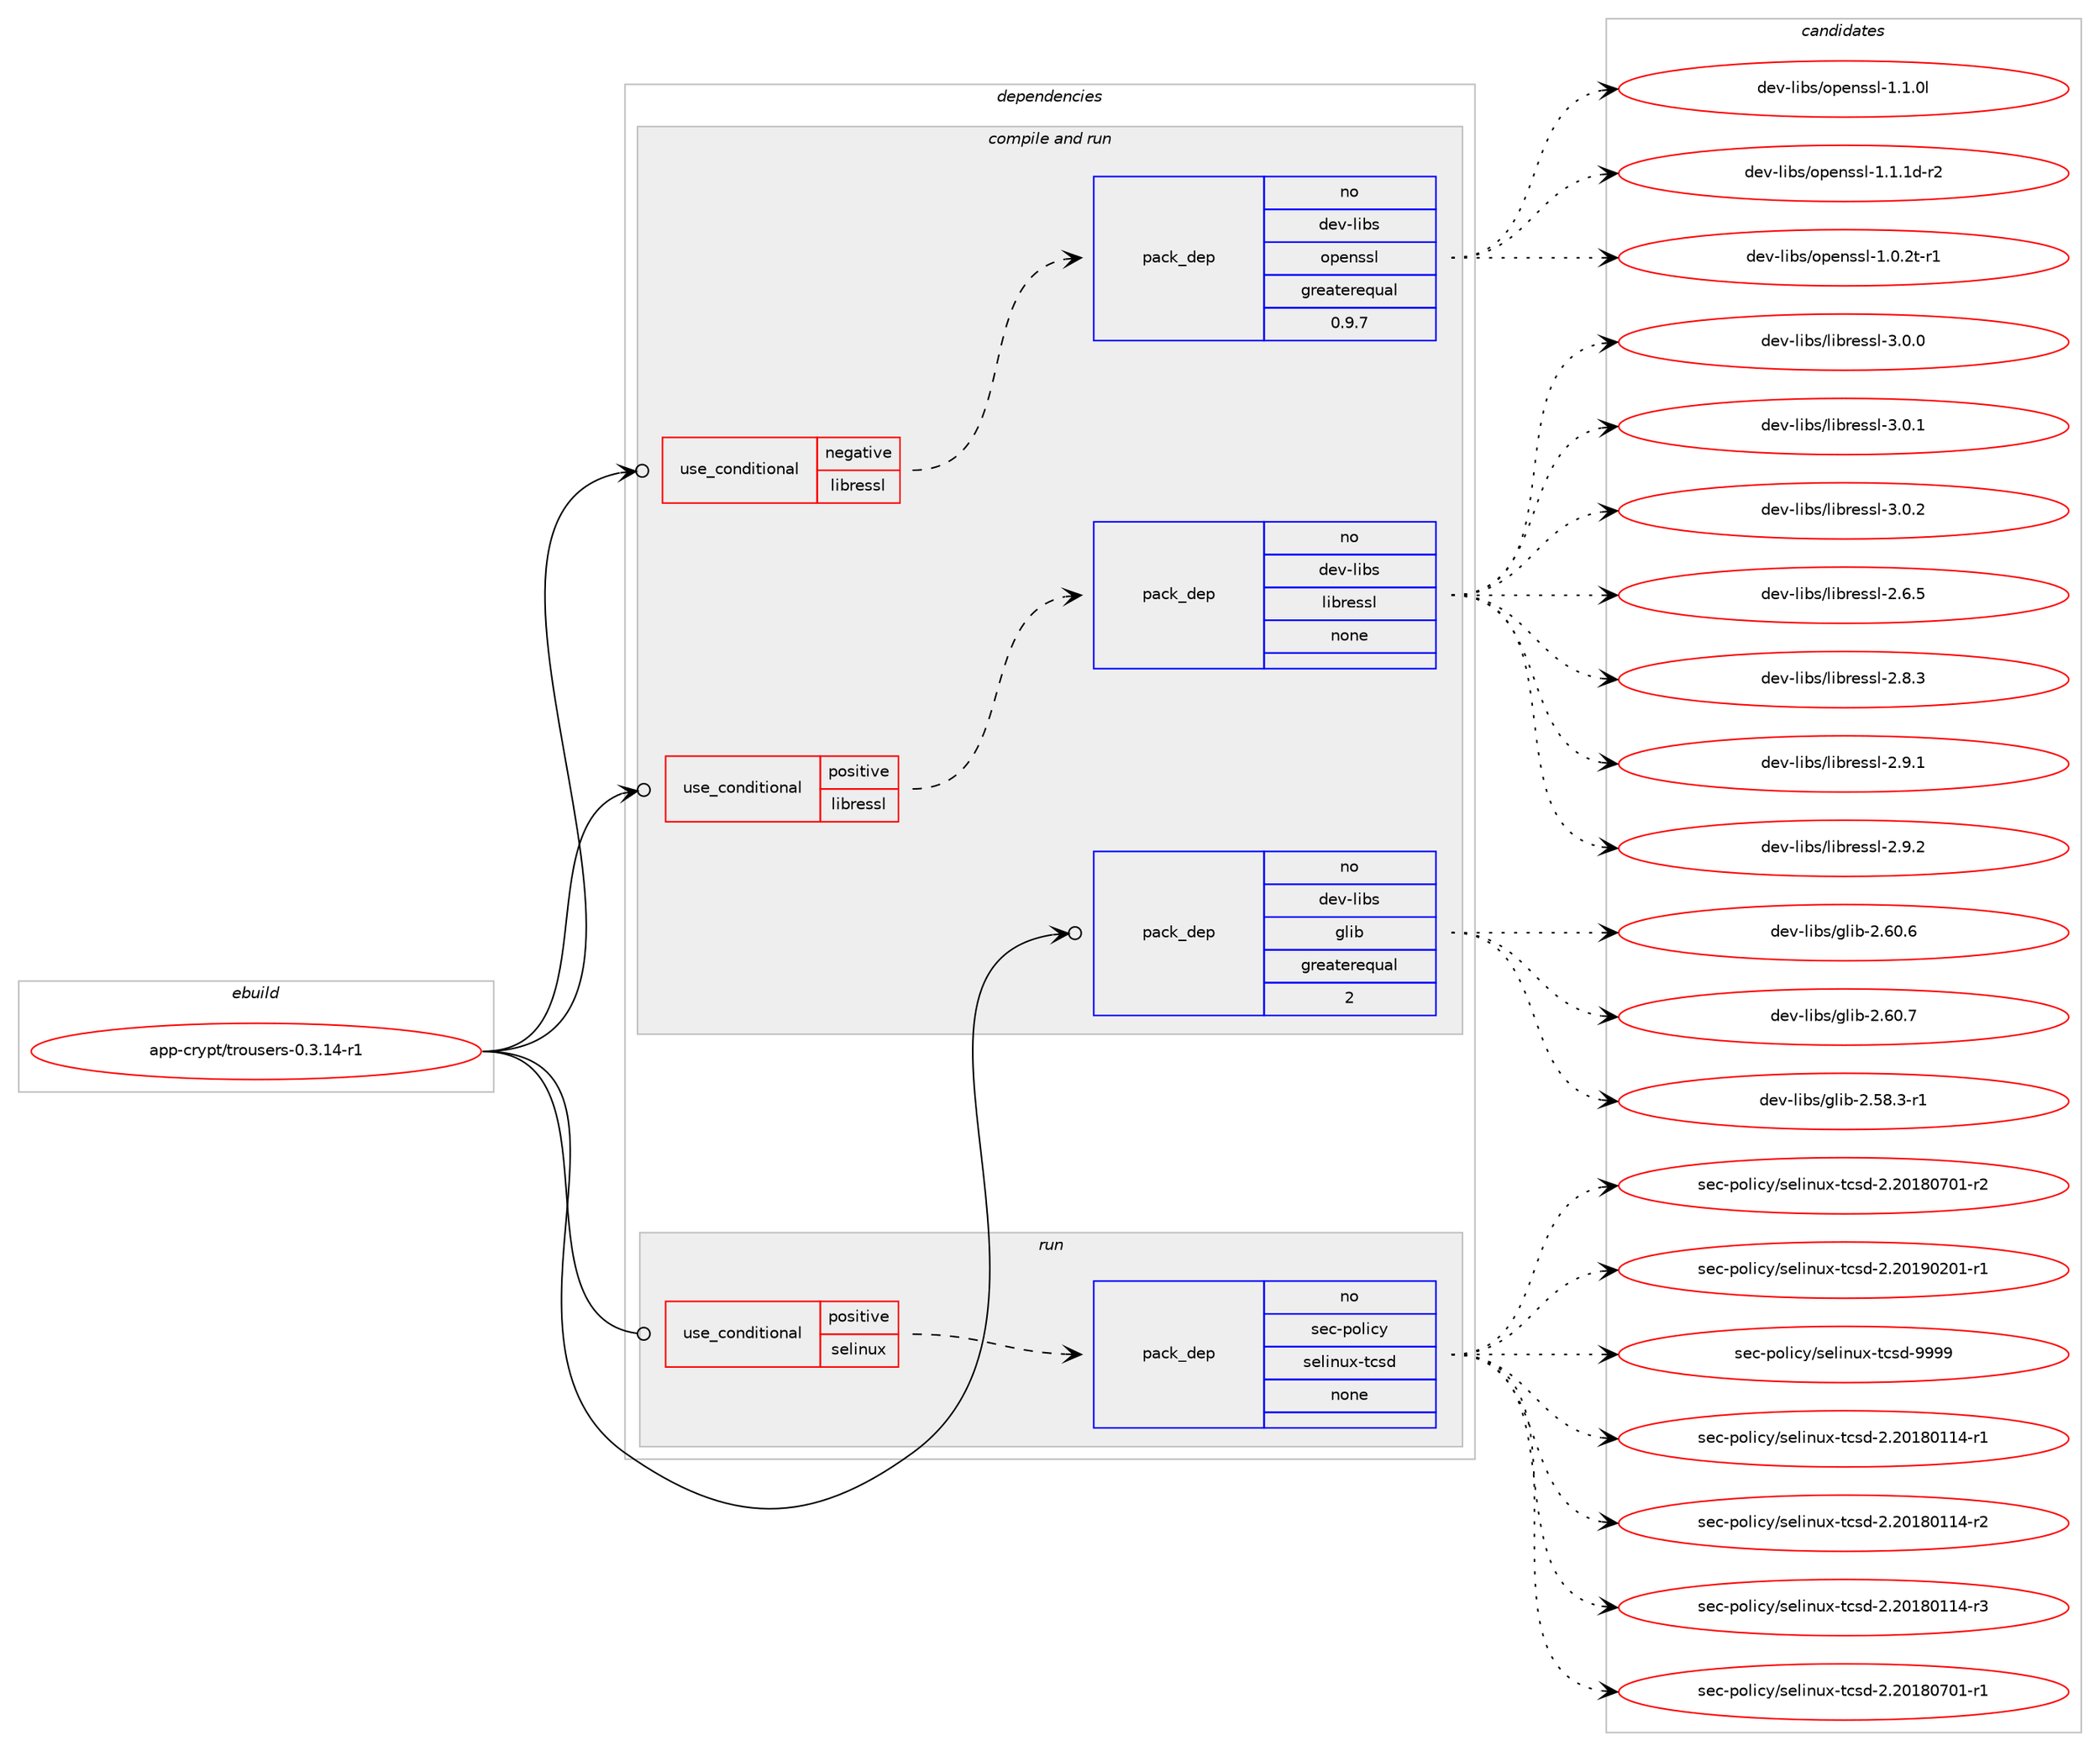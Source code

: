 digraph prolog {

# *************
# Graph options
# *************

newrank=true;
concentrate=true;
compound=true;
graph [rankdir=LR,fontname=Helvetica,fontsize=10,ranksep=1.5];#, ranksep=2.5, nodesep=0.2];
edge  [arrowhead=vee];
node  [fontname=Helvetica,fontsize=10];

# **********
# The ebuild
# **********

subgraph cluster_leftcol {
color=gray;
rank=same;
label=<<i>ebuild</i>>;
id [label="app-crypt/trousers-0.3.14-r1", color=red, width=4, href="../app-crypt/trousers-0.3.14-r1.svg"];
}

# ****************
# The dependencies
# ****************

subgraph cluster_midcol {
color=gray;
label=<<i>dependencies</i>>;
subgraph cluster_compile {
fillcolor="#eeeeee";
style=filled;
label=<<i>compile</i>>;
}
subgraph cluster_compileandrun {
fillcolor="#eeeeee";
style=filled;
label=<<i>compile and run</i>>;
subgraph cond114029 {
dependency478151 [label=<<TABLE BORDER="0" CELLBORDER="1" CELLSPACING="0" CELLPADDING="4"><TR><TD ROWSPAN="3" CELLPADDING="10">use_conditional</TD></TR><TR><TD>negative</TD></TR><TR><TD>libressl</TD></TR></TABLE>>, shape=none, color=red];
subgraph pack355424 {
dependency478152 [label=<<TABLE BORDER="0" CELLBORDER="1" CELLSPACING="0" CELLPADDING="4" WIDTH="220"><TR><TD ROWSPAN="6" CELLPADDING="30">pack_dep</TD></TR><TR><TD WIDTH="110">no</TD></TR><TR><TD>dev-libs</TD></TR><TR><TD>openssl</TD></TR><TR><TD>greaterequal</TD></TR><TR><TD>0.9.7</TD></TR></TABLE>>, shape=none, color=blue];
}
dependency478151:e -> dependency478152:w [weight=20,style="dashed",arrowhead="vee"];
}
id:e -> dependency478151:w [weight=20,style="solid",arrowhead="odotvee"];
subgraph cond114030 {
dependency478153 [label=<<TABLE BORDER="0" CELLBORDER="1" CELLSPACING="0" CELLPADDING="4"><TR><TD ROWSPAN="3" CELLPADDING="10">use_conditional</TD></TR><TR><TD>positive</TD></TR><TR><TD>libressl</TD></TR></TABLE>>, shape=none, color=red];
subgraph pack355425 {
dependency478154 [label=<<TABLE BORDER="0" CELLBORDER="1" CELLSPACING="0" CELLPADDING="4" WIDTH="220"><TR><TD ROWSPAN="6" CELLPADDING="30">pack_dep</TD></TR><TR><TD WIDTH="110">no</TD></TR><TR><TD>dev-libs</TD></TR><TR><TD>libressl</TD></TR><TR><TD>none</TD></TR><TR><TD></TD></TR></TABLE>>, shape=none, color=blue];
}
dependency478153:e -> dependency478154:w [weight=20,style="dashed",arrowhead="vee"];
}
id:e -> dependency478153:w [weight=20,style="solid",arrowhead="odotvee"];
subgraph pack355426 {
dependency478155 [label=<<TABLE BORDER="0" CELLBORDER="1" CELLSPACING="0" CELLPADDING="4" WIDTH="220"><TR><TD ROWSPAN="6" CELLPADDING="30">pack_dep</TD></TR><TR><TD WIDTH="110">no</TD></TR><TR><TD>dev-libs</TD></TR><TR><TD>glib</TD></TR><TR><TD>greaterequal</TD></TR><TR><TD>2</TD></TR></TABLE>>, shape=none, color=blue];
}
id:e -> dependency478155:w [weight=20,style="solid",arrowhead="odotvee"];
}
subgraph cluster_run {
fillcolor="#eeeeee";
style=filled;
label=<<i>run</i>>;
subgraph cond114031 {
dependency478156 [label=<<TABLE BORDER="0" CELLBORDER="1" CELLSPACING="0" CELLPADDING="4"><TR><TD ROWSPAN="3" CELLPADDING="10">use_conditional</TD></TR><TR><TD>positive</TD></TR><TR><TD>selinux</TD></TR></TABLE>>, shape=none, color=red];
subgraph pack355427 {
dependency478157 [label=<<TABLE BORDER="0" CELLBORDER="1" CELLSPACING="0" CELLPADDING="4" WIDTH="220"><TR><TD ROWSPAN="6" CELLPADDING="30">pack_dep</TD></TR><TR><TD WIDTH="110">no</TD></TR><TR><TD>sec-policy</TD></TR><TR><TD>selinux-tcsd</TD></TR><TR><TD>none</TD></TR><TR><TD></TD></TR></TABLE>>, shape=none, color=blue];
}
dependency478156:e -> dependency478157:w [weight=20,style="dashed",arrowhead="vee"];
}
id:e -> dependency478156:w [weight=20,style="solid",arrowhead="odot"];
}
}

# **************
# The candidates
# **************

subgraph cluster_choices {
rank=same;
color=gray;
label=<<i>candidates</i>>;

subgraph choice355424 {
color=black;
nodesep=1;
choice1001011184510810598115471111121011101151151084549464846501164511449 [label="dev-libs/openssl-1.0.2t-r1", color=red, width=4,href="../dev-libs/openssl-1.0.2t-r1.svg"];
choice100101118451081059811547111112101110115115108454946494648108 [label="dev-libs/openssl-1.1.0l", color=red, width=4,href="../dev-libs/openssl-1.1.0l.svg"];
choice1001011184510810598115471111121011101151151084549464946491004511450 [label="dev-libs/openssl-1.1.1d-r2", color=red, width=4,href="../dev-libs/openssl-1.1.1d-r2.svg"];
dependency478152:e -> choice1001011184510810598115471111121011101151151084549464846501164511449:w [style=dotted,weight="100"];
dependency478152:e -> choice100101118451081059811547111112101110115115108454946494648108:w [style=dotted,weight="100"];
dependency478152:e -> choice1001011184510810598115471111121011101151151084549464946491004511450:w [style=dotted,weight="100"];
}
subgraph choice355425 {
color=black;
nodesep=1;
choice10010111845108105981154710810598114101115115108455046544653 [label="dev-libs/libressl-2.6.5", color=red, width=4,href="../dev-libs/libressl-2.6.5.svg"];
choice10010111845108105981154710810598114101115115108455046564651 [label="dev-libs/libressl-2.8.3", color=red, width=4,href="../dev-libs/libressl-2.8.3.svg"];
choice10010111845108105981154710810598114101115115108455046574649 [label="dev-libs/libressl-2.9.1", color=red, width=4,href="../dev-libs/libressl-2.9.1.svg"];
choice10010111845108105981154710810598114101115115108455046574650 [label="dev-libs/libressl-2.9.2", color=red, width=4,href="../dev-libs/libressl-2.9.2.svg"];
choice10010111845108105981154710810598114101115115108455146484648 [label="dev-libs/libressl-3.0.0", color=red, width=4,href="../dev-libs/libressl-3.0.0.svg"];
choice10010111845108105981154710810598114101115115108455146484649 [label="dev-libs/libressl-3.0.1", color=red, width=4,href="../dev-libs/libressl-3.0.1.svg"];
choice10010111845108105981154710810598114101115115108455146484650 [label="dev-libs/libressl-3.0.2", color=red, width=4,href="../dev-libs/libressl-3.0.2.svg"];
dependency478154:e -> choice10010111845108105981154710810598114101115115108455046544653:w [style=dotted,weight="100"];
dependency478154:e -> choice10010111845108105981154710810598114101115115108455046564651:w [style=dotted,weight="100"];
dependency478154:e -> choice10010111845108105981154710810598114101115115108455046574649:w [style=dotted,weight="100"];
dependency478154:e -> choice10010111845108105981154710810598114101115115108455046574650:w [style=dotted,weight="100"];
dependency478154:e -> choice10010111845108105981154710810598114101115115108455146484648:w [style=dotted,weight="100"];
dependency478154:e -> choice10010111845108105981154710810598114101115115108455146484649:w [style=dotted,weight="100"];
dependency478154:e -> choice10010111845108105981154710810598114101115115108455146484650:w [style=dotted,weight="100"];
}
subgraph choice355426 {
color=black;
nodesep=1;
choice10010111845108105981154710310810598455046535646514511449 [label="dev-libs/glib-2.58.3-r1", color=red, width=4,href="../dev-libs/glib-2.58.3-r1.svg"];
choice1001011184510810598115471031081059845504654484654 [label="dev-libs/glib-2.60.6", color=red, width=4,href="../dev-libs/glib-2.60.6.svg"];
choice1001011184510810598115471031081059845504654484655 [label="dev-libs/glib-2.60.7", color=red, width=4,href="../dev-libs/glib-2.60.7.svg"];
dependency478155:e -> choice10010111845108105981154710310810598455046535646514511449:w [style=dotted,weight="100"];
dependency478155:e -> choice1001011184510810598115471031081059845504654484654:w [style=dotted,weight="100"];
dependency478155:e -> choice1001011184510810598115471031081059845504654484655:w [style=dotted,weight="100"];
}
subgraph choice355427 {
color=black;
nodesep=1;
choice11510199451121111081059912147115101108105110117120451169911510045504650484956484949524511449 [label="sec-policy/selinux-tcsd-2.20180114-r1", color=red, width=4,href="../sec-policy/selinux-tcsd-2.20180114-r1.svg"];
choice11510199451121111081059912147115101108105110117120451169911510045504650484956484949524511450 [label="sec-policy/selinux-tcsd-2.20180114-r2", color=red, width=4,href="../sec-policy/selinux-tcsd-2.20180114-r2.svg"];
choice11510199451121111081059912147115101108105110117120451169911510045504650484956484949524511451 [label="sec-policy/selinux-tcsd-2.20180114-r3", color=red, width=4,href="../sec-policy/selinux-tcsd-2.20180114-r3.svg"];
choice11510199451121111081059912147115101108105110117120451169911510045504650484956485548494511449 [label="sec-policy/selinux-tcsd-2.20180701-r1", color=red, width=4,href="../sec-policy/selinux-tcsd-2.20180701-r1.svg"];
choice11510199451121111081059912147115101108105110117120451169911510045504650484956485548494511450 [label="sec-policy/selinux-tcsd-2.20180701-r2", color=red, width=4,href="../sec-policy/selinux-tcsd-2.20180701-r2.svg"];
choice11510199451121111081059912147115101108105110117120451169911510045504650484957485048494511449 [label="sec-policy/selinux-tcsd-2.20190201-r1", color=red, width=4,href="../sec-policy/selinux-tcsd-2.20190201-r1.svg"];
choice1151019945112111108105991214711510110810511011712045116991151004557575757 [label="sec-policy/selinux-tcsd-9999", color=red, width=4,href="../sec-policy/selinux-tcsd-9999.svg"];
dependency478157:e -> choice11510199451121111081059912147115101108105110117120451169911510045504650484956484949524511449:w [style=dotted,weight="100"];
dependency478157:e -> choice11510199451121111081059912147115101108105110117120451169911510045504650484956484949524511450:w [style=dotted,weight="100"];
dependency478157:e -> choice11510199451121111081059912147115101108105110117120451169911510045504650484956484949524511451:w [style=dotted,weight="100"];
dependency478157:e -> choice11510199451121111081059912147115101108105110117120451169911510045504650484956485548494511449:w [style=dotted,weight="100"];
dependency478157:e -> choice11510199451121111081059912147115101108105110117120451169911510045504650484956485548494511450:w [style=dotted,weight="100"];
dependency478157:e -> choice11510199451121111081059912147115101108105110117120451169911510045504650484957485048494511449:w [style=dotted,weight="100"];
dependency478157:e -> choice1151019945112111108105991214711510110810511011712045116991151004557575757:w [style=dotted,weight="100"];
}
}

}
